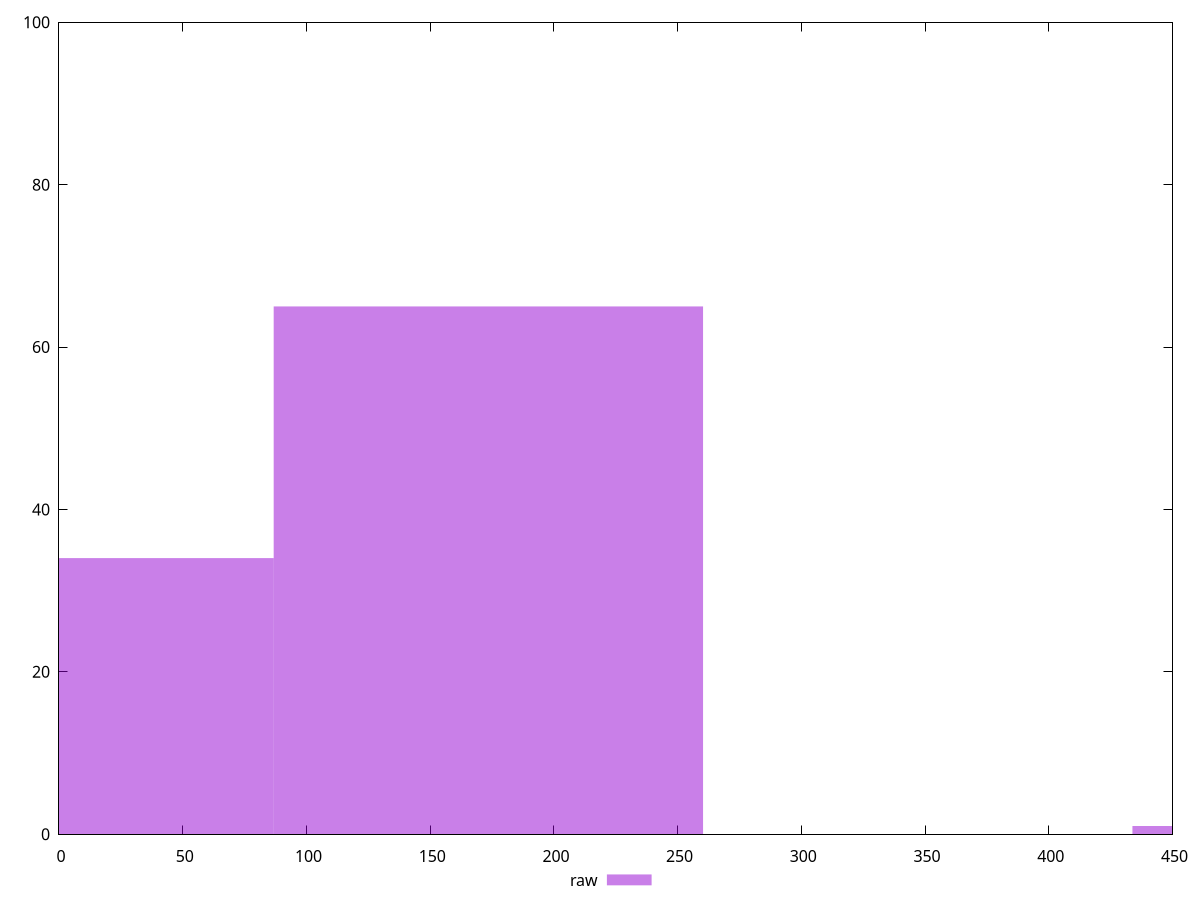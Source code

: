 reset

$raw <<EOF
0 34
173.52453464692033 65
520.573603940761 1
EOF

set key outside below
set boxwidth 173.52453464692033
set xrange [0:450]
set yrange [0:100]
set trange [0:100]
set style fill transparent solid 0.5 noborder
set terminal svg size 640, 490 enhanced background rgb 'white'
set output "report_00026_2021-02-22T21:38:55.199Z/uses-http2/samples/pages+cached+noadtech/raw/histogram.svg"

plot $raw title "raw" with boxes

reset
